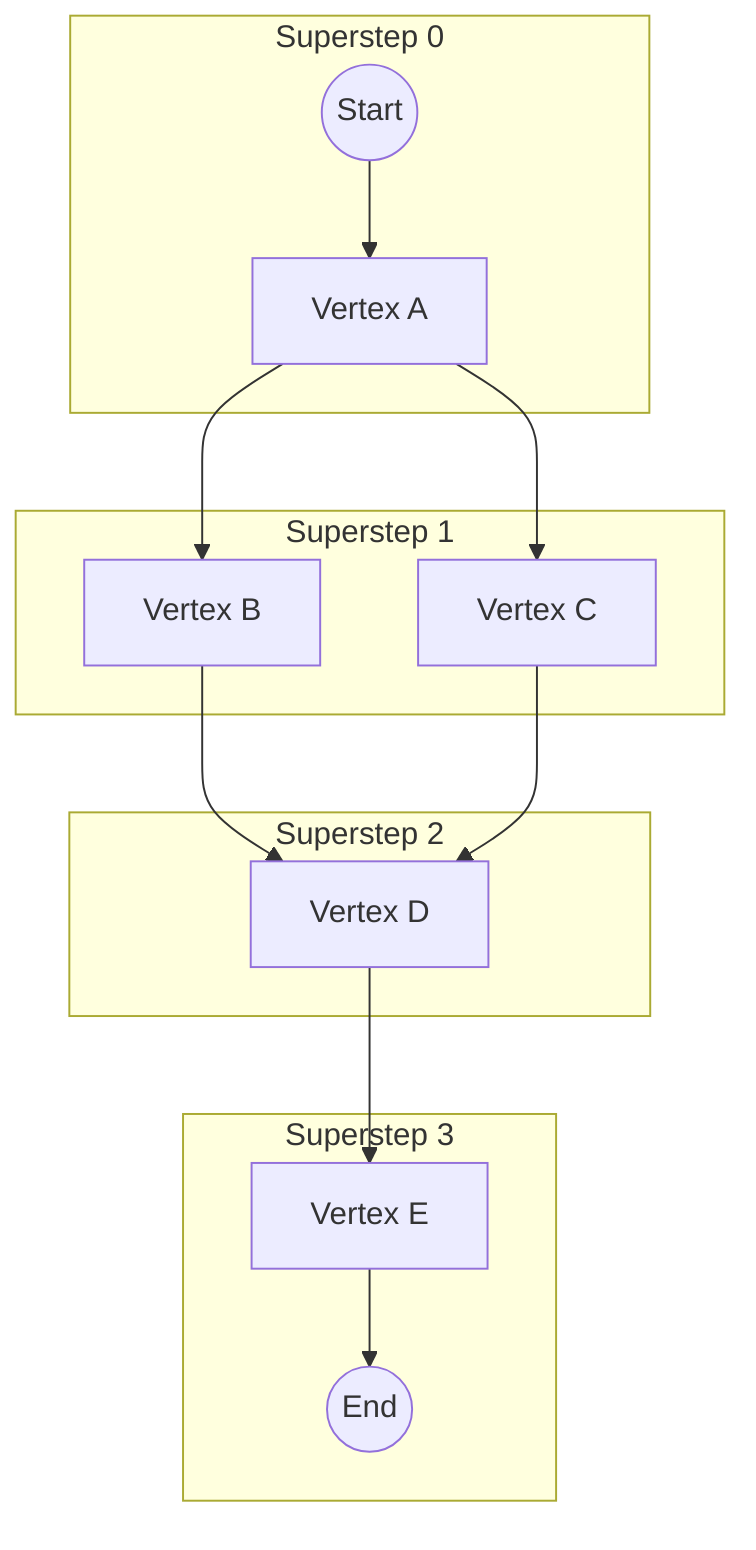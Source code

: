 graph TD
    %% Start and End Nodes
    Start((Start))
    End((End))

    %% Vertices
    A[Vertex A]
    B[Vertex B]
    C[Vertex C]
    D[Vertex D]
    E[Vertex E]

    %% Edges
    Start --> A
    A --> B
    A --> C
    B --> D
    C --> D
    D --> E
    E --> End

    %% Superstep notation
    subgraph Superstep 0
        Start
        A
    end

    subgraph Superstep 1
        B
        C
    end

    subgraph Superstep 2
        D
    end

    subgraph Superstep 3
        E
        End
    end